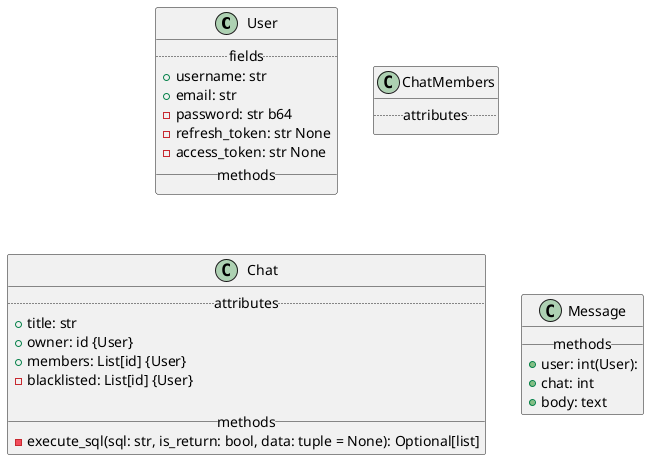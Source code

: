 @startuml

class User {
..fields..
{field} + username: str
{field} + email: str
{field} - password: str b64
{field} - refresh_token: str None
{field} - access_token: str None
__methods__
}

class ChatMembers {
..attributes..
}

class Chat {
..attributes..
{field} + title: str
{field} + owner: id {User}
{field} + members: List[id] {User}
{field} - blacklisted: List[id] {User}

__methods__
{method} -execute_sql(sql: str, is_return: bool, data: tuple = None): Optional[list]
}

class Message {
__methods__
{method} + user: int(User):
{method} + chat: int
{method} + body: text
}
@enduml